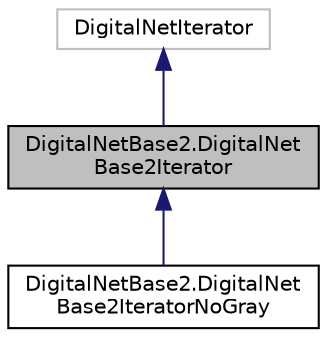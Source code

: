 digraph "DigitalNetBase2.DigitalNetBase2Iterator"
{
 // INTERACTIVE_SVG=YES
  bgcolor="transparent";
  edge [fontname="Helvetica",fontsize="10",labelfontname="Helvetica",labelfontsize="10"];
  node [fontname="Helvetica",fontsize="10",shape=record];
  Node0 [label="DigitalNetBase2.DigitalNet\lBase2Iterator",height=0.2,width=0.4,color="black", fillcolor="grey75", style="filled", fontcolor="black"];
  Node1 -> Node0 [dir="back",color="midnightblue",fontsize="10",style="solid",fontname="Helvetica"];
  Node1 [label="DigitalNetIterator",height=0.2,width=0.4,color="grey75"];
  Node0 -> Node2 [dir="back",color="midnightblue",fontsize="10",style="solid",fontname="Helvetica"];
  Node2 [label="DigitalNetBase2.DigitalNet\lBase2IteratorNoGray",height=0.2,width=0.4,color="black",URL="$db/d6a/classumontreal_1_1ssj_1_1hups_1_1DigitalNetBase2_1_1DigitalNetBase2IteratorNoGray.html"];
}
